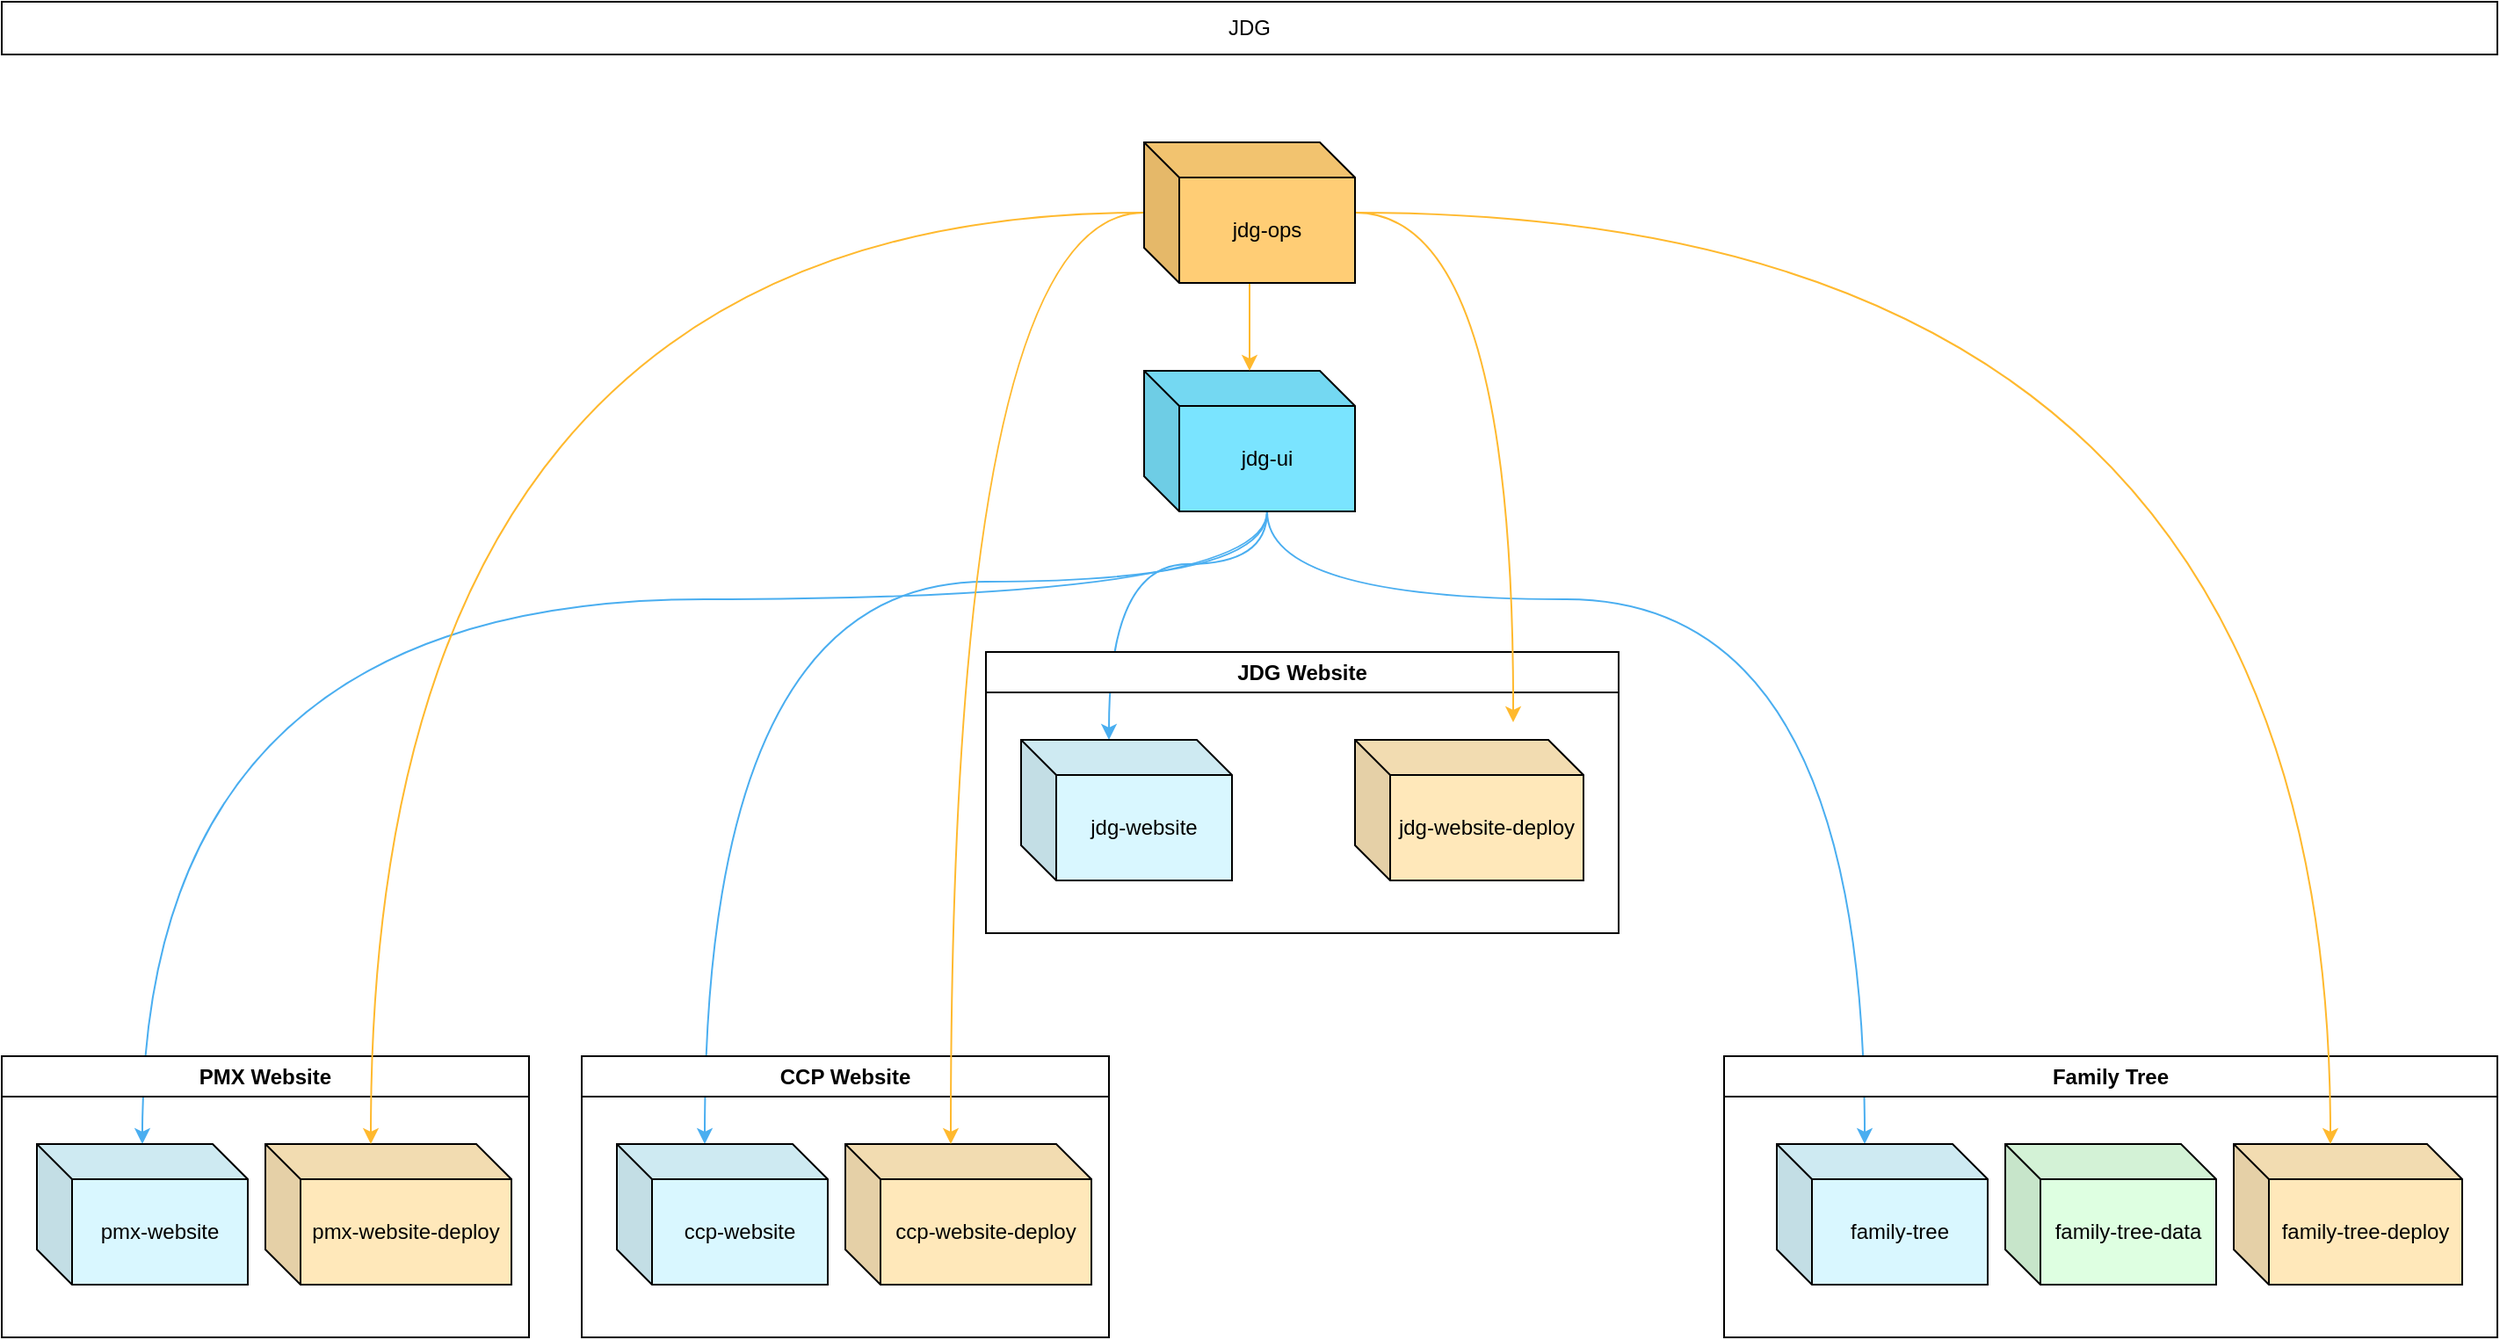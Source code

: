 <mxfile version="20.8.13" type="github">
  <diagram name="Page-1" id="PgcG3TLKtwn3ZaoVPNtb">
    <mxGraphModel dx="1079" dy="650" grid="1" gridSize="10" guides="1" tooltips="1" connect="1" arrows="1" fold="1" page="1" pageScale="1" pageWidth="1100" pageHeight="1700" math="0" shadow="0">
      <root>
        <mxCell id="0" />
        <mxCell id="1" parent="0" />
        <mxCell id="a31T5-RE2H_aCCWQN1QR-1" value="JDG" style="rounded=0;whiteSpace=wrap;html=1;" parent="1" vertex="1">
          <mxGeometry x="350" y="640" width="1420" height="30" as="geometry" />
        </mxCell>
        <mxCell id="a31T5-RE2H_aCCWQN1QR-26" style="edgeStyle=orthogonalEdgeStyle;rounded=0;orthogonalLoop=1;jettySize=auto;html=1;exitX=0;exitY=0;exitDx=70;exitDy=80;exitPerimeter=0;strokeColor=#4AAEF0;curved=1;" parent="1" source="a31T5-RE2H_aCCWQN1QR-6" target="a31T5-RE2H_aCCWQN1QR-24" edge="1">
          <mxGeometry relative="1" as="geometry">
            <Array as="points">
              <mxPoint x="1070" y="980" />
              <mxPoint x="430" y="980" />
            </Array>
          </mxGeometry>
        </mxCell>
        <mxCell id="a31T5-RE2H_aCCWQN1QR-27" style="edgeStyle=orthogonalEdgeStyle;rounded=0;orthogonalLoop=1;jettySize=auto;html=1;entryX=0;entryY=0;entryDx=50;entryDy=0;entryPerimeter=0;exitX=0;exitY=0;exitDx=70;exitDy=80;exitPerimeter=0;strokeColor=#4AAEF0;elbow=vertical;curved=1;" parent="1" source="a31T5-RE2H_aCCWQN1QR-6" target="a31T5-RE2H_aCCWQN1QR-21" edge="1">
          <mxGeometry relative="1" as="geometry">
            <Array as="points">
              <mxPoint x="1070" y="970" />
              <mxPoint x="750" y="970" />
            </Array>
          </mxGeometry>
        </mxCell>
        <mxCell id="a31T5-RE2H_aCCWQN1QR-31" style="edgeStyle=orthogonalEdgeStyle;rounded=0;orthogonalLoop=1;jettySize=auto;html=1;entryX=0;entryY=0;entryDx=50;entryDy=0;entryPerimeter=0;exitX=0;exitY=0;exitDx=70;exitDy=80;exitPerimeter=0;curved=1;strokeColor=#4AAEF0;" parent="1" source="a31T5-RE2H_aCCWQN1QR-6" target="a31T5-RE2H_aCCWQN1QR-3" edge="1">
          <mxGeometry relative="1" as="geometry">
            <Array as="points">
              <mxPoint x="1070" y="980" />
              <mxPoint x="1410" y="980" />
            </Array>
          </mxGeometry>
        </mxCell>
        <mxCell id="BxIv-oCnD2FX7Bfe5fGx-6" style="edgeStyle=orthogonalEdgeStyle;curved=1;rounded=0;orthogonalLoop=1;jettySize=auto;html=1;entryX=0;entryY=0;entryDx=50;entryDy=0;entryPerimeter=0;strokeColor=#4AAEF0;elbow=vertical;" edge="1" parent="1" source="a31T5-RE2H_aCCWQN1QR-6" target="a31T5-RE2H_aCCWQN1QR-17">
          <mxGeometry relative="1" as="geometry">
            <Array as="points">
              <mxPoint x="1070" y="960" />
              <mxPoint x="980" y="960" />
            </Array>
          </mxGeometry>
        </mxCell>
        <mxCell id="a31T5-RE2H_aCCWQN1QR-6" value="jdg-ui" style="shape=cube;whiteSpace=wrap;html=1;boundedLbl=1;backgroundOutline=1;darkOpacity=0.05;darkOpacity2=0.1;fillColor=#7AE4FF;" parent="1" vertex="1">
          <mxGeometry x="1000" y="850" width="120" height="80" as="geometry" />
        </mxCell>
        <mxCell id="a31T5-RE2H_aCCWQN1QR-12" value="Family Tree" style="swimlane;whiteSpace=wrap;html=1;" parent="1" vertex="1">
          <mxGeometry x="1330" y="1240" width="440" height="160" as="geometry">
            <mxRectangle x="620" y="1010" width="110" height="30" as="alternateBounds" />
          </mxGeometry>
        </mxCell>
        <mxCell id="a31T5-RE2H_aCCWQN1QR-3" value="family-tree" style="shape=cube;whiteSpace=wrap;html=1;boundedLbl=1;backgroundOutline=1;darkOpacity=0.05;darkOpacity2=0.1;fillColor=#D9F7FF;" parent="a31T5-RE2H_aCCWQN1QR-12" vertex="1">
          <mxGeometry x="30" y="50" width="120" height="80" as="geometry" />
        </mxCell>
        <mxCell id="a31T5-RE2H_aCCWQN1QR-14" value="family-tree-data" style="shape=cube;whiteSpace=wrap;html=1;boundedLbl=1;backgroundOutline=1;darkOpacity=0.05;darkOpacity2=0.1;fillColor=#DEFFE1;" parent="a31T5-RE2H_aCCWQN1QR-12" vertex="1">
          <mxGeometry x="160" y="50" width="120" height="80" as="geometry" />
        </mxCell>
        <mxCell id="a31T5-RE2H_aCCWQN1QR-15" value="family-tree-deploy" style="shape=cube;whiteSpace=wrap;html=1;boundedLbl=1;backgroundOutline=1;darkOpacity=0.05;darkOpacity2=0.1;fillColor=#FFE8BA;" parent="a31T5-RE2H_aCCWQN1QR-12" vertex="1">
          <mxGeometry x="290" y="50" width="130" height="80" as="geometry" />
        </mxCell>
        <mxCell id="a31T5-RE2H_aCCWQN1QR-16" value="JDG Website" style="swimlane;whiteSpace=wrap;html=1;" parent="1" vertex="1">
          <mxGeometry x="910" y="1010" width="360" height="160" as="geometry">
            <mxRectangle x="620" y="1010" width="110" height="30" as="alternateBounds" />
          </mxGeometry>
        </mxCell>
        <mxCell id="a31T5-RE2H_aCCWQN1QR-17" value="jdg-website" style="shape=cube;whiteSpace=wrap;html=1;boundedLbl=1;backgroundOutline=1;darkOpacity=0.05;darkOpacity2=0.1;fillColor=#D9F7FF;" parent="a31T5-RE2H_aCCWQN1QR-16" vertex="1">
          <mxGeometry x="20" y="50" width="120" height="80" as="geometry" />
        </mxCell>
        <mxCell id="a31T5-RE2H_aCCWQN1QR-19" value="jdg-website-deploy" style="shape=cube;whiteSpace=wrap;html=1;boundedLbl=1;backgroundOutline=1;darkOpacity=0.05;darkOpacity2=0.1;fillColor=#FFE8BA;" parent="a31T5-RE2H_aCCWQN1QR-16" vertex="1">
          <mxGeometry x="210" y="50" width="130" height="80" as="geometry" />
        </mxCell>
        <mxCell id="a31T5-RE2H_aCCWQN1QR-20" value="CCP Website" style="swimlane;whiteSpace=wrap;html=1;" parent="1" vertex="1">
          <mxGeometry x="680" y="1240" width="300" height="160" as="geometry">
            <mxRectangle x="620" y="1010" width="110" height="30" as="alternateBounds" />
          </mxGeometry>
        </mxCell>
        <mxCell id="a31T5-RE2H_aCCWQN1QR-21" value="ccp-website" style="shape=cube;whiteSpace=wrap;html=1;boundedLbl=1;backgroundOutline=1;darkOpacity=0.05;darkOpacity2=0.1;fillColor=#D9F7FF;" parent="a31T5-RE2H_aCCWQN1QR-20" vertex="1">
          <mxGeometry x="20" y="50" width="120" height="80" as="geometry" />
        </mxCell>
        <mxCell id="a31T5-RE2H_aCCWQN1QR-22" value="ccp-website-deploy" style="shape=cube;whiteSpace=wrap;html=1;boundedLbl=1;backgroundOutline=1;darkOpacity=0.05;darkOpacity2=0.1;fillColor=#FFE8BA;" parent="a31T5-RE2H_aCCWQN1QR-20" vertex="1">
          <mxGeometry x="150" y="50" width="140" height="80" as="geometry" />
        </mxCell>
        <mxCell id="a31T5-RE2H_aCCWQN1QR-23" value="PMX Website" style="swimlane;whiteSpace=wrap;html=1;" parent="1" vertex="1">
          <mxGeometry x="350" y="1240" width="300" height="160" as="geometry">
            <mxRectangle x="620" y="1010" width="110" height="30" as="alternateBounds" />
          </mxGeometry>
        </mxCell>
        <mxCell id="a31T5-RE2H_aCCWQN1QR-24" value="pmx-website" style="shape=cube;whiteSpace=wrap;html=1;boundedLbl=1;backgroundOutline=1;darkOpacity=0.05;darkOpacity2=0.1;fillColor=#D9F7FF;" parent="a31T5-RE2H_aCCWQN1QR-23" vertex="1">
          <mxGeometry x="20" y="50" width="120" height="80" as="geometry" />
        </mxCell>
        <mxCell id="a31T5-RE2H_aCCWQN1QR-25" value="pmx-website-deploy" style="shape=cube;whiteSpace=wrap;html=1;boundedLbl=1;backgroundOutline=1;darkOpacity=0.05;darkOpacity2=0.1;fillColor=#FFE8BA;" parent="a31T5-RE2H_aCCWQN1QR-23" vertex="1">
          <mxGeometry x="150" y="50" width="140" height="80" as="geometry" />
        </mxCell>
        <mxCell id="a31T5-RE2H_aCCWQN1QR-32" style="edgeStyle=orthogonalEdgeStyle;rounded=0;orthogonalLoop=1;jettySize=auto;html=1;entryX=0;entryY=0;entryDx=55;entryDy=0;entryPerimeter=0;strokeColor=#FFB92E;curved=1;" parent="1" source="a31T5-RE2H_aCCWQN1QR-5" target="a31T5-RE2H_aCCWQN1QR-15" edge="1">
          <mxGeometry relative="1" as="geometry" />
        </mxCell>
        <mxCell id="BxIv-oCnD2FX7Bfe5fGx-1" value="" style="edgeStyle=orthogonalEdgeStyle;rounded=0;orthogonalLoop=1;jettySize=auto;html=1;strokeColor=#FFB92E;" edge="1" parent="1" source="a31T5-RE2H_aCCWQN1QR-5" target="a31T5-RE2H_aCCWQN1QR-6">
          <mxGeometry relative="1" as="geometry" />
        </mxCell>
        <mxCell id="BxIv-oCnD2FX7Bfe5fGx-4" style="edgeStyle=orthogonalEdgeStyle;rounded=0;orthogonalLoop=1;jettySize=auto;html=1;entryX=0;entryY=0;entryDx=60;entryDy=0;entryPerimeter=0;strokeColor=#FFB92E;curved=1;" edge="1" parent="1" source="a31T5-RE2H_aCCWQN1QR-5" target="a31T5-RE2H_aCCWQN1QR-22">
          <mxGeometry relative="1" as="geometry" />
        </mxCell>
        <mxCell id="BxIv-oCnD2FX7Bfe5fGx-5" style="edgeStyle=orthogonalEdgeStyle;rounded=0;orthogonalLoop=1;jettySize=auto;html=1;entryX=0;entryY=0;entryDx=60;entryDy=0;entryPerimeter=0;strokeColor=#FFB92E;curved=1;" edge="1" parent="1" source="a31T5-RE2H_aCCWQN1QR-5" target="a31T5-RE2H_aCCWQN1QR-25">
          <mxGeometry relative="1" as="geometry" />
        </mxCell>
        <mxCell id="BxIv-oCnD2FX7Bfe5fGx-9" style="edgeStyle=orthogonalEdgeStyle;curved=1;rounded=0;orthogonalLoop=1;jettySize=auto;html=1;strokeColor=#FFB92E;elbow=vertical;" edge="1" parent="1" source="a31T5-RE2H_aCCWQN1QR-5">
          <mxGeometry relative="1" as="geometry">
            <mxPoint x="1210" y="1050" as="targetPoint" />
          </mxGeometry>
        </mxCell>
        <mxCell id="a31T5-RE2H_aCCWQN1QR-5" value="jdg-ops" style="shape=cube;whiteSpace=wrap;html=1;boundedLbl=1;backgroundOutline=1;darkOpacity=0.05;darkOpacity2=0.1;fillColor=#FFCD75;" parent="1" vertex="1">
          <mxGeometry x="1000" y="720" width="120" height="80" as="geometry" />
        </mxCell>
      </root>
    </mxGraphModel>
  </diagram>
</mxfile>
